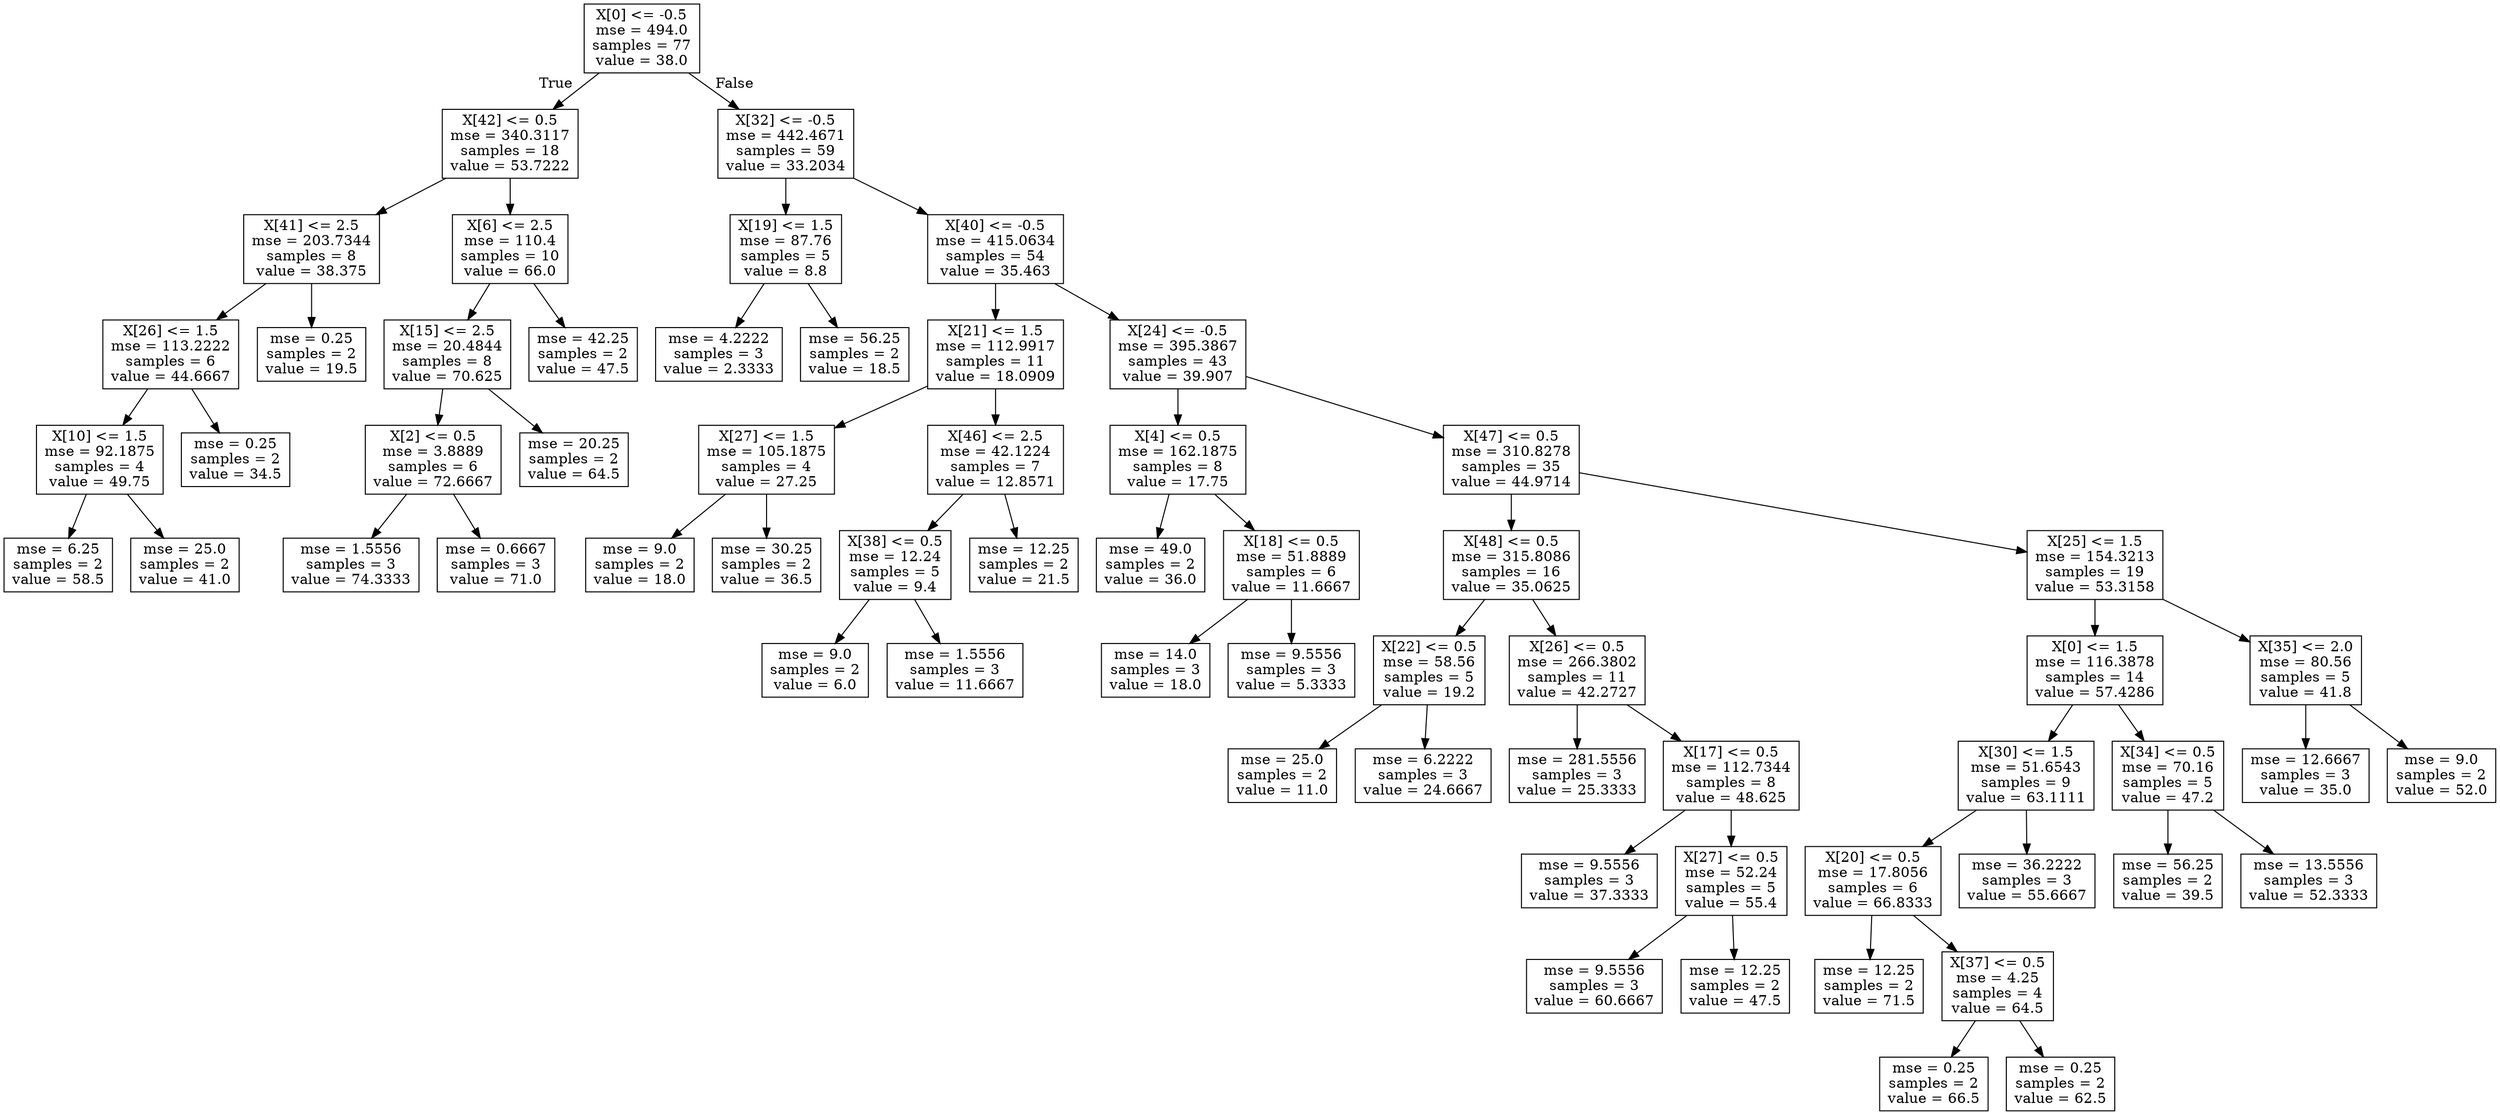 digraph Tree {
node [shape=box] ;
0 [label="X[0] <= -0.5\nmse = 494.0\nsamples = 77\nvalue = 38.0"] ;
1 [label="X[42] <= 0.5\nmse = 340.3117\nsamples = 18\nvalue = 53.7222"] ;
0 -> 1 [labeldistance=2.5, labelangle=45, headlabel="True"] ;
2 [label="X[41] <= 2.5\nmse = 203.7344\nsamples = 8\nvalue = 38.375"] ;
1 -> 2 ;
3 [label="X[26] <= 1.5\nmse = 113.2222\nsamples = 6\nvalue = 44.6667"] ;
2 -> 3 ;
4 [label="X[10] <= 1.5\nmse = 92.1875\nsamples = 4\nvalue = 49.75"] ;
3 -> 4 ;
5 [label="mse = 6.25\nsamples = 2\nvalue = 58.5"] ;
4 -> 5 ;
6 [label="mse = 25.0\nsamples = 2\nvalue = 41.0"] ;
4 -> 6 ;
7 [label="mse = 0.25\nsamples = 2\nvalue = 34.5"] ;
3 -> 7 ;
8 [label="mse = 0.25\nsamples = 2\nvalue = 19.5"] ;
2 -> 8 ;
9 [label="X[6] <= 2.5\nmse = 110.4\nsamples = 10\nvalue = 66.0"] ;
1 -> 9 ;
10 [label="X[15] <= 2.5\nmse = 20.4844\nsamples = 8\nvalue = 70.625"] ;
9 -> 10 ;
11 [label="X[2] <= 0.5\nmse = 3.8889\nsamples = 6\nvalue = 72.6667"] ;
10 -> 11 ;
12 [label="mse = 1.5556\nsamples = 3\nvalue = 74.3333"] ;
11 -> 12 ;
13 [label="mse = 0.6667\nsamples = 3\nvalue = 71.0"] ;
11 -> 13 ;
14 [label="mse = 20.25\nsamples = 2\nvalue = 64.5"] ;
10 -> 14 ;
15 [label="mse = 42.25\nsamples = 2\nvalue = 47.5"] ;
9 -> 15 ;
16 [label="X[32] <= -0.5\nmse = 442.4671\nsamples = 59\nvalue = 33.2034"] ;
0 -> 16 [labeldistance=2.5, labelangle=-45, headlabel="False"] ;
17 [label="X[19] <= 1.5\nmse = 87.76\nsamples = 5\nvalue = 8.8"] ;
16 -> 17 ;
18 [label="mse = 4.2222\nsamples = 3\nvalue = 2.3333"] ;
17 -> 18 ;
19 [label="mse = 56.25\nsamples = 2\nvalue = 18.5"] ;
17 -> 19 ;
20 [label="X[40] <= -0.5\nmse = 415.0634\nsamples = 54\nvalue = 35.463"] ;
16 -> 20 ;
21 [label="X[21] <= 1.5\nmse = 112.9917\nsamples = 11\nvalue = 18.0909"] ;
20 -> 21 ;
22 [label="X[27] <= 1.5\nmse = 105.1875\nsamples = 4\nvalue = 27.25"] ;
21 -> 22 ;
23 [label="mse = 9.0\nsamples = 2\nvalue = 18.0"] ;
22 -> 23 ;
24 [label="mse = 30.25\nsamples = 2\nvalue = 36.5"] ;
22 -> 24 ;
25 [label="X[46] <= 2.5\nmse = 42.1224\nsamples = 7\nvalue = 12.8571"] ;
21 -> 25 ;
26 [label="X[38] <= 0.5\nmse = 12.24\nsamples = 5\nvalue = 9.4"] ;
25 -> 26 ;
27 [label="mse = 9.0\nsamples = 2\nvalue = 6.0"] ;
26 -> 27 ;
28 [label="mse = 1.5556\nsamples = 3\nvalue = 11.6667"] ;
26 -> 28 ;
29 [label="mse = 12.25\nsamples = 2\nvalue = 21.5"] ;
25 -> 29 ;
30 [label="X[24] <= -0.5\nmse = 395.3867\nsamples = 43\nvalue = 39.907"] ;
20 -> 30 ;
31 [label="X[4] <= 0.5\nmse = 162.1875\nsamples = 8\nvalue = 17.75"] ;
30 -> 31 ;
32 [label="mse = 49.0\nsamples = 2\nvalue = 36.0"] ;
31 -> 32 ;
33 [label="X[18] <= 0.5\nmse = 51.8889\nsamples = 6\nvalue = 11.6667"] ;
31 -> 33 ;
34 [label="mse = 14.0\nsamples = 3\nvalue = 18.0"] ;
33 -> 34 ;
35 [label="mse = 9.5556\nsamples = 3\nvalue = 5.3333"] ;
33 -> 35 ;
36 [label="X[47] <= 0.5\nmse = 310.8278\nsamples = 35\nvalue = 44.9714"] ;
30 -> 36 ;
37 [label="X[48] <= 0.5\nmse = 315.8086\nsamples = 16\nvalue = 35.0625"] ;
36 -> 37 ;
38 [label="X[22] <= 0.5\nmse = 58.56\nsamples = 5\nvalue = 19.2"] ;
37 -> 38 ;
39 [label="mse = 25.0\nsamples = 2\nvalue = 11.0"] ;
38 -> 39 ;
40 [label="mse = 6.2222\nsamples = 3\nvalue = 24.6667"] ;
38 -> 40 ;
41 [label="X[26] <= 0.5\nmse = 266.3802\nsamples = 11\nvalue = 42.2727"] ;
37 -> 41 ;
42 [label="mse = 281.5556\nsamples = 3\nvalue = 25.3333"] ;
41 -> 42 ;
43 [label="X[17] <= 0.5\nmse = 112.7344\nsamples = 8\nvalue = 48.625"] ;
41 -> 43 ;
44 [label="mse = 9.5556\nsamples = 3\nvalue = 37.3333"] ;
43 -> 44 ;
45 [label="X[27] <= 0.5\nmse = 52.24\nsamples = 5\nvalue = 55.4"] ;
43 -> 45 ;
46 [label="mse = 9.5556\nsamples = 3\nvalue = 60.6667"] ;
45 -> 46 ;
47 [label="mse = 12.25\nsamples = 2\nvalue = 47.5"] ;
45 -> 47 ;
48 [label="X[25] <= 1.5\nmse = 154.3213\nsamples = 19\nvalue = 53.3158"] ;
36 -> 48 ;
49 [label="X[0] <= 1.5\nmse = 116.3878\nsamples = 14\nvalue = 57.4286"] ;
48 -> 49 ;
50 [label="X[30] <= 1.5\nmse = 51.6543\nsamples = 9\nvalue = 63.1111"] ;
49 -> 50 ;
51 [label="X[20] <= 0.5\nmse = 17.8056\nsamples = 6\nvalue = 66.8333"] ;
50 -> 51 ;
52 [label="mse = 12.25\nsamples = 2\nvalue = 71.5"] ;
51 -> 52 ;
53 [label="X[37] <= 0.5\nmse = 4.25\nsamples = 4\nvalue = 64.5"] ;
51 -> 53 ;
54 [label="mse = 0.25\nsamples = 2\nvalue = 66.5"] ;
53 -> 54 ;
55 [label="mse = 0.25\nsamples = 2\nvalue = 62.5"] ;
53 -> 55 ;
56 [label="mse = 36.2222\nsamples = 3\nvalue = 55.6667"] ;
50 -> 56 ;
57 [label="X[34] <= 0.5\nmse = 70.16\nsamples = 5\nvalue = 47.2"] ;
49 -> 57 ;
58 [label="mse = 56.25\nsamples = 2\nvalue = 39.5"] ;
57 -> 58 ;
59 [label="mse = 13.5556\nsamples = 3\nvalue = 52.3333"] ;
57 -> 59 ;
60 [label="X[35] <= 2.0\nmse = 80.56\nsamples = 5\nvalue = 41.8"] ;
48 -> 60 ;
61 [label="mse = 12.6667\nsamples = 3\nvalue = 35.0"] ;
60 -> 61 ;
62 [label="mse = 9.0\nsamples = 2\nvalue = 52.0"] ;
60 -> 62 ;
}